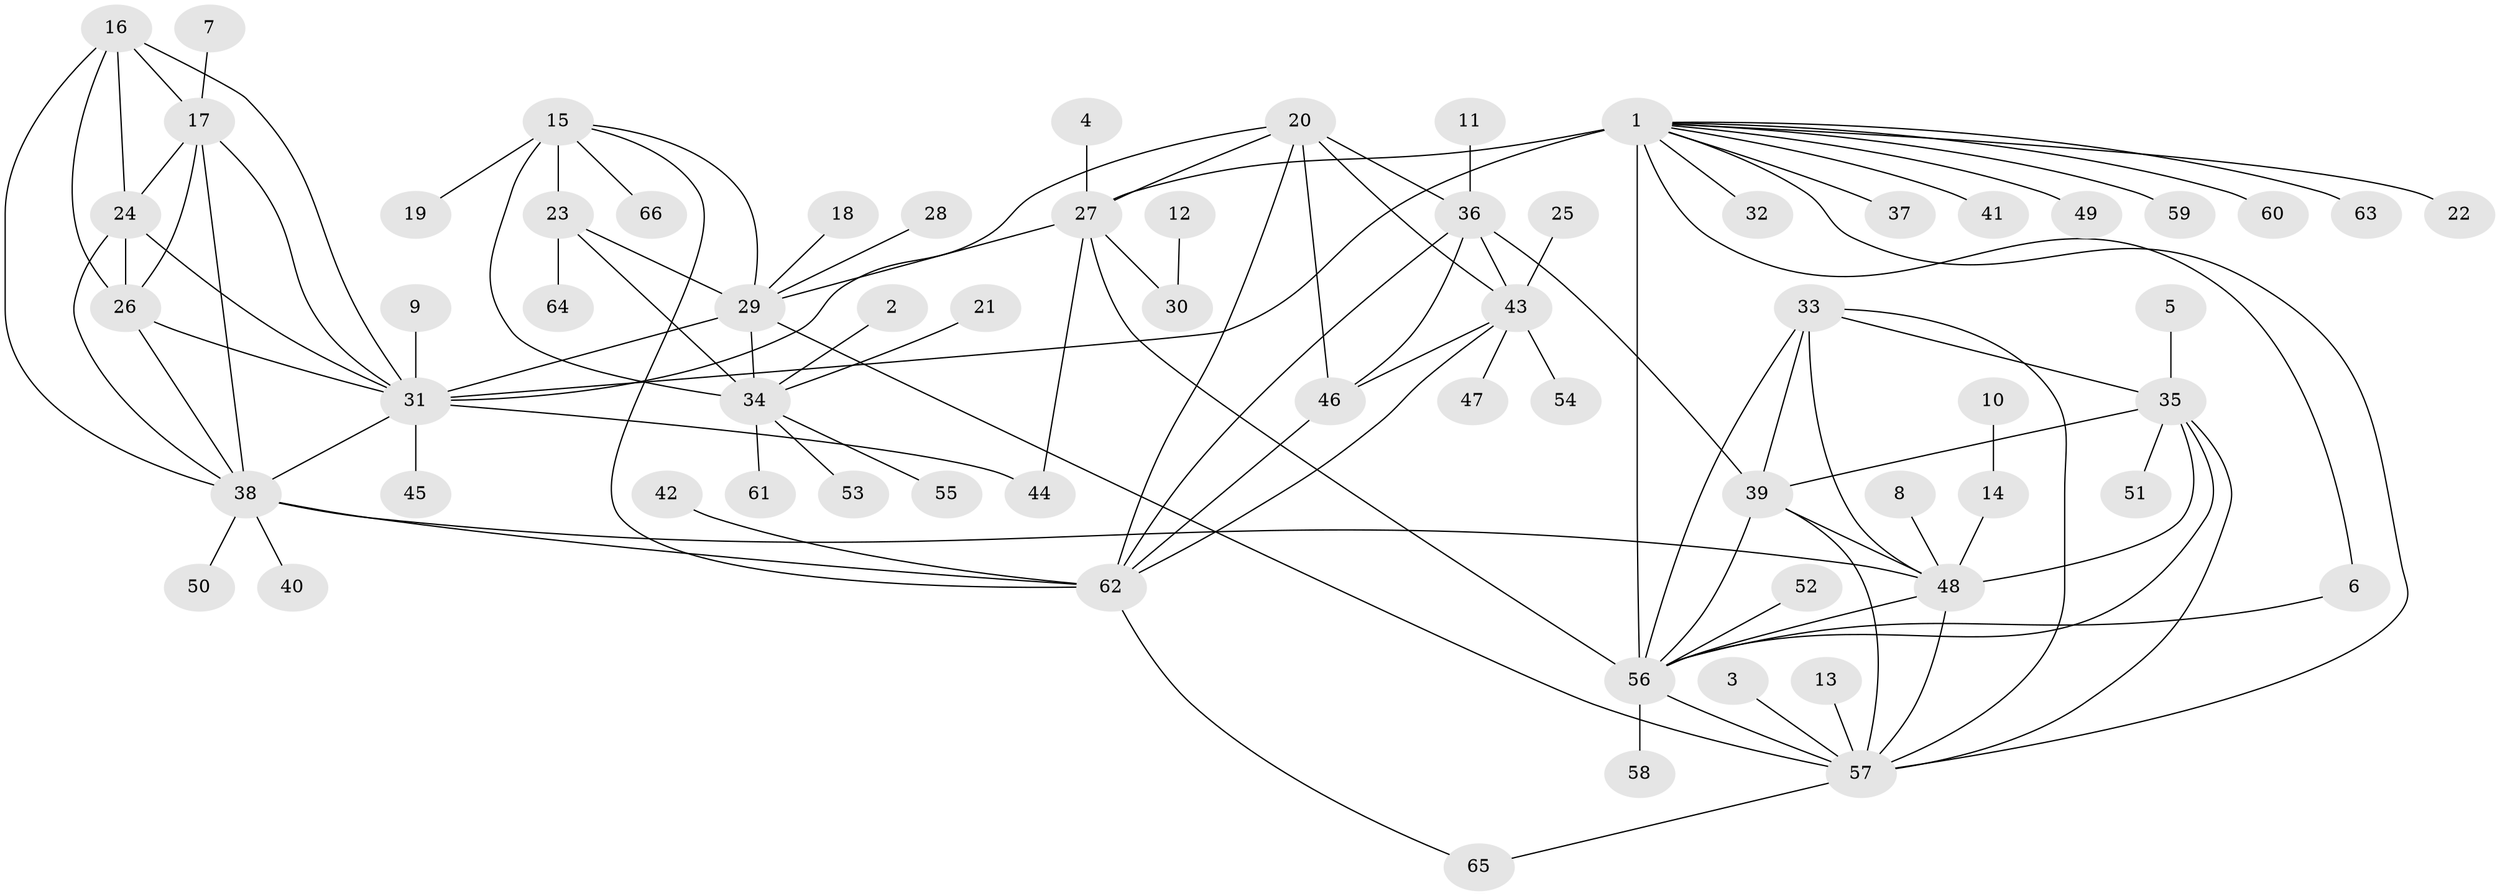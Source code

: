 // original degree distribution, {11: 0.0390625, 7: 0.0546875, 5: 0.0234375, 10: 0.03125, 9: 0.03125, 12: 0.015625, 8: 0.015625, 6: 0.0234375, 1: 0.59375, 4: 0.015625, 2: 0.1328125, 3: 0.0234375}
// Generated by graph-tools (version 1.1) at 2025/26/03/09/25 03:26:35]
// undirected, 66 vertices, 106 edges
graph export_dot {
graph [start="1"]
  node [color=gray90,style=filled];
  1;
  2;
  3;
  4;
  5;
  6;
  7;
  8;
  9;
  10;
  11;
  12;
  13;
  14;
  15;
  16;
  17;
  18;
  19;
  20;
  21;
  22;
  23;
  24;
  25;
  26;
  27;
  28;
  29;
  30;
  31;
  32;
  33;
  34;
  35;
  36;
  37;
  38;
  39;
  40;
  41;
  42;
  43;
  44;
  45;
  46;
  47;
  48;
  49;
  50;
  51;
  52;
  53;
  54;
  55;
  56;
  57;
  58;
  59;
  60;
  61;
  62;
  63;
  64;
  65;
  66;
  1 -- 6 [weight=1.0];
  1 -- 22 [weight=1.0];
  1 -- 27 [weight=6.0];
  1 -- 31 [weight=2.0];
  1 -- 32 [weight=1.0];
  1 -- 37 [weight=1.0];
  1 -- 41 [weight=1.0];
  1 -- 49 [weight=1.0];
  1 -- 56 [weight=3.0];
  1 -- 57 [weight=1.0];
  1 -- 59 [weight=1.0];
  1 -- 60 [weight=1.0];
  1 -- 63 [weight=1.0];
  2 -- 34 [weight=1.0];
  3 -- 57 [weight=1.0];
  4 -- 27 [weight=1.0];
  5 -- 35 [weight=1.0];
  6 -- 56 [weight=1.0];
  7 -- 17 [weight=1.0];
  8 -- 48 [weight=1.0];
  9 -- 31 [weight=1.0];
  10 -- 14 [weight=1.0];
  11 -- 36 [weight=1.0];
  12 -- 30 [weight=1.0];
  13 -- 57 [weight=1.0];
  14 -- 48 [weight=1.0];
  15 -- 19 [weight=1.0];
  15 -- 23 [weight=3.0];
  15 -- 29 [weight=1.0];
  15 -- 34 [weight=1.0];
  15 -- 62 [weight=1.0];
  15 -- 66 [weight=1.0];
  16 -- 17 [weight=1.0];
  16 -- 24 [weight=1.0];
  16 -- 26 [weight=1.0];
  16 -- 31 [weight=1.0];
  16 -- 38 [weight=1.0];
  17 -- 24 [weight=1.0];
  17 -- 26 [weight=1.0];
  17 -- 31 [weight=1.0];
  17 -- 38 [weight=1.0];
  18 -- 29 [weight=1.0];
  20 -- 27 [weight=1.0];
  20 -- 31 [weight=1.0];
  20 -- 36 [weight=2.0];
  20 -- 43 [weight=2.0];
  20 -- 46 [weight=2.0];
  20 -- 62 [weight=2.0];
  21 -- 34 [weight=1.0];
  23 -- 29 [weight=3.0];
  23 -- 34 [weight=3.0];
  23 -- 64 [weight=1.0];
  24 -- 26 [weight=1.0];
  24 -- 31 [weight=1.0];
  24 -- 38 [weight=1.0];
  25 -- 43 [weight=1.0];
  26 -- 31 [weight=1.0];
  26 -- 38 [weight=1.0];
  27 -- 29 [weight=1.0];
  27 -- 30 [weight=1.0];
  27 -- 44 [weight=1.0];
  27 -- 56 [weight=2.0];
  28 -- 29 [weight=1.0];
  29 -- 31 [weight=1.0];
  29 -- 34 [weight=1.0];
  29 -- 57 [weight=1.0];
  31 -- 38 [weight=1.0];
  31 -- 44 [weight=1.0];
  31 -- 45 [weight=1.0];
  33 -- 35 [weight=1.0];
  33 -- 39 [weight=1.0];
  33 -- 48 [weight=1.0];
  33 -- 56 [weight=2.0];
  33 -- 57 [weight=1.0];
  34 -- 53 [weight=1.0];
  34 -- 55 [weight=1.0];
  34 -- 61 [weight=1.0];
  35 -- 39 [weight=1.0];
  35 -- 48 [weight=1.0];
  35 -- 51 [weight=1.0];
  35 -- 56 [weight=1.0];
  35 -- 57 [weight=1.0];
  36 -- 39 [weight=1.0];
  36 -- 43 [weight=1.0];
  36 -- 46 [weight=1.0];
  36 -- 62 [weight=1.0];
  38 -- 40 [weight=1.0];
  38 -- 48 [weight=1.0];
  38 -- 50 [weight=1.0];
  38 -- 62 [weight=1.0];
  39 -- 48 [weight=1.0];
  39 -- 56 [weight=1.0];
  39 -- 57 [weight=1.0];
  42 -- 62 [weight=1.0];
  43 -- 46 [weight=1.0];
  43 -- 47 [weight=1.0];
  43 -- 54 [weight=1.0];
  43 -- 62 [weight=1.0];
  46 -- 62 [weight=1.0];
  48 -- 56 [weight=1.0];
  48 -- 57 [weight=1.0];
  52 -- 56 [weight=1.0];
  56 -- 57 [weight=1.0];
  56 -- 58 [weight=1.0];
  57 -- 65 [weight=1.0];
  62 -- 65 [weight=1.0];
}
